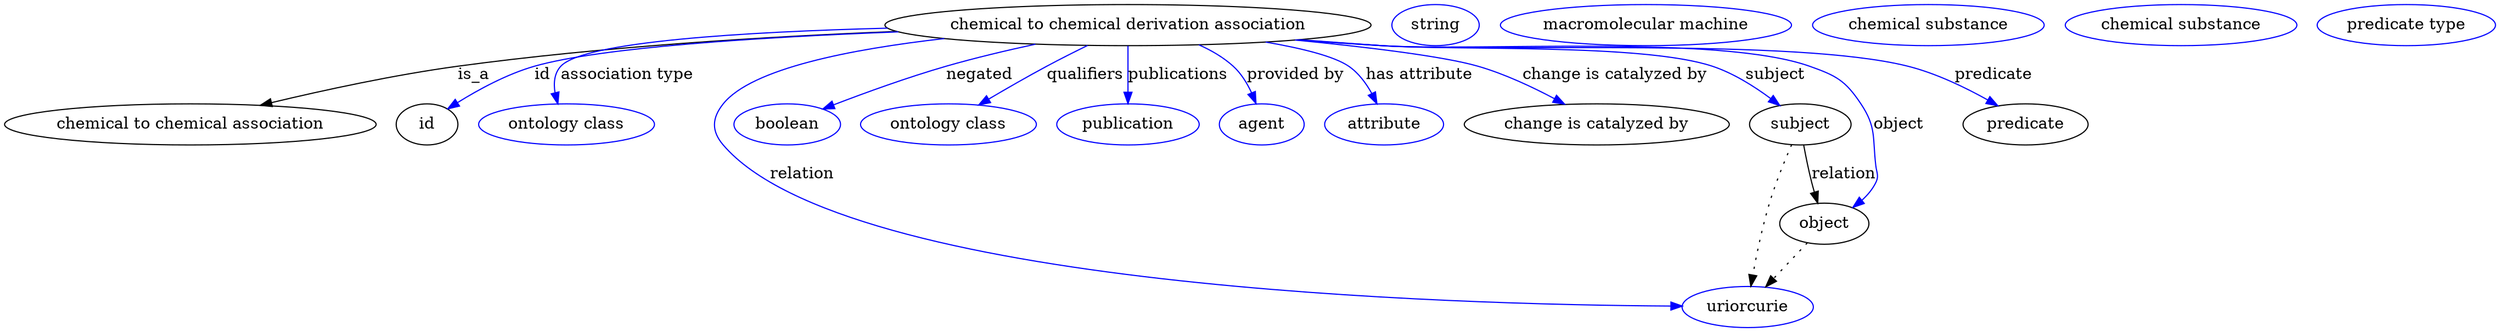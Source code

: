 digraph {
	graph [bb="0,0,1777.5,283"];
	node [label="\N"];
	"chemical to chemical derivation association"	 [height=0.5,
		label="chemical to chemical derivation association",
		pos="818.04,265",
		width=4.6218];
	"chemical to chemical association"	 [height=0.5,
		pos="128.04,178",
		width=3.5566];
	"chemical to chemical derivation association" -> "chemical to chemical association"	 [label=is_a,
		lp="339.04,221.5",
		pos="e,181.82,194.47 657.21,260.33 561.17,255.77 437.06,246.76 328.04,229 281.74,221.46 230.5,208.29 191.47,197.23"];
	id	 [height=0.5,
		pos="301.04,178",
		width=0.75];
	"chemical to chemical derivation association" -> id	 [color=blue,
		label=id,
		lp="390.54,221.5",
		pos="e,318.52,191.97 659.79,259.43 557.6,254.38 434.76,245.16 385.04,229 363.96,222.15 342.63,209.11 326.75,197.94",
		style=solid];
	"association type"	 [color=blue,
		height=0.5,
		label="ontology class",
		pos="408.04,178",
		width=1.7151];
	"chemical to chemical derivation association" -> "association type"	 [color=blue,
		label="association type",
		lp="450.04,221.5",
		pos="e,401.52,196.24 655.38,261.1 547.7,256.78 423.23,247.76 406.04,229 400.48,222.94 399.22,214.57 399.86,206.36",
		style=solid];
	relation	 [color=blue,
		height=0.5,
		label=uriorcurie,
		pos="1258,18",
		width=1.2638];
	"chemical to chemical derivation association" -> relation	 [color=blue,
		label=relation,
		lp="586.04,134.5",
		pos="e,1212.6,19.541 699.22,252.4 627.18,242.01 545.04,224.28 523.04,196 513.21,183.37 512.85,172.34 523.04,160 609.62,55.095 1046,26.807 \
1202.3,19.979",
		style=solid];
	negated	 [color=blue,
		height=0.5,
		label=boolean,
		pos="570.04,178",
		width=1.0652];
	"chemical to chemical derivation association" -> negated	 [color=blue,
		label=negated,
		lp="716.54,221.5",
		pos="e,598.02,190.38 756.33,248.28 736.61,242.58 714.78,235.9 695.04,229 665.15,218.56 632,204.94 607.36,194.4",
		style=solid];
	qualifiers	 [color=blue,
		height=0.5,
		label="ontology class",
		pos="688.04,178",
		width=1.7151];
	"chemical to chemical derivation association" -> qualifiers	 [color=blue,
		label=qualifiers,
		lp="788.04,221.5",
		pos="e,711.9,194.73 790.01,247.23 781.03,241.47 771.08,235.02 762.04,229 748.32,219.87 733.32,209.59 720.44,200.66",
		style=solid];
	publications	 [color=blue,
		height=0.5,
		label=publication,
		pos="818.04,178",
		width=1.3902];
	"chemical to chemical derivation association" -> publications	 [color=blue,
		label=publications,
		lp="851.54,221.5",
		pos="e,818.04,196 818.04,246.97 818.04,235.19 818.04,219.56 818.04,206.16",
		style=solid];
	"provided by"	 [color=blue,
		height=0.5,
		label=agent,
		pos="916.04,178",
		width=0.83048];
	"chemical to chemical derivation association" -> "provided by"	 [color=blue,
		label="provided by",
		lp="934.04,221.5",
		pos="e,909.81,195.78 862.87,247.55 872.25,242.52 881.55,236.36 889.04,229 895.89,222.27 901.4,213.42 905.61,204.99",
		style=solid];
	"has attribute"	 [color=blue,
		height=0.5,
		label=attribute,
		pos="1004,178",
		width=1.1193];
	"chemical to chemical derivation association" -> "has attribute"	 [color=blue,
		label="has attribute",
		lp="1018.5,221.5",
		pos="e,996.57,196.16 907.63,249.77 934.61,243.93 960,236.78 971.04,229 979.61,222.96 986.51,213.91 991.73,205.11",
		style=solid];
	"change is catalyzed by"	 [height=0.5,
		pos="1153,178",
		width=2.5276];
	"chemical to chemical derivation association" -> "change is catalyzed by"	 [color=blue,
		label="change is catalyzed by",
		lp="1152,221.5",
		pos="e,1126.1,195.3 946.79,253.51 982.72,248.17 1021.4,240.37 1056,229 1077.3,222.03 1099.5,210.71 1117.2,200.51",
		style=solid];
	subject	 [height=0.5,
		pos="1298,178",
		width=0.99297];
	"chemical to chemical derivation association" -> subject	 [color=blue,
		label=subject,
		lp="1267.5,221.5",
		pos="e,1279.4,193.68 937.09,252.39 955.8,250.51 974.94,248.65 993.04,247 1092.9,237.87 1122.9,260.91 1218,229 1237.2,222.56 1256.4,210.55 \
1271.2,199.81",
		style=solid];
	object	 [height=0.5,
		pos="1318,91",
		width=0.9027];
	"chemical to chemical derivation association" -> object	 [color=blue,
		label=object,
		lp="1370,178",
		pos="e,1338.2,105.27 935.64,252.22 954.81,250.33 974.47,248.52 993.04,247 1059.2,241.6 1227.9,249.42 1291,229 1317.1,220.57 1327.3,218.4 \
1343,196 1357.2,175.88 1352.4,166.44 1355,142 1355.8,135.37 1357.6,133.14 1355,127 1352.8,121.74 1349.4,116.86 1345.5,112.51",
		style=solid];
	predicate	 [height=0.5,
		pos="1465,178",
		width=1.1916];
	"chemical to chemical derivation association" -> predicate	 [color=blue,
		label=predicate,
		lp="1439,221.5",
		pos="e,1445.8,194.13 934.68,252.08 954.15,250.18 974.15,248.4 993.04,247 1079.8,240.55 1301,255.03 1384,229 1403.4,222.93 1422.7,211.06 \
1437.6,200.29",
		style=solid];
	association_id	 [color=blue,
		height=0.5,
		label=string,
		pos="1033,265",
		width=0.84854];
	"chemical to chemical derivation association_change is catalyzed by"	 [color=blue,
		height=0.5,
		label="macromolecular machine",
		pos="1183,265",
		width=2.8164];
	subject -> relation	 [pos="e,1261.3,36.239 1292.1,159.97 1287.6,146.12 1281.5,126.47 1277,109 1271.7,88.088 1266.7,64.188 1263.2,46.13",
		style=dotted];
	subject -> object	 [label=relation,
		lp="1330,134.5",
		pos="e,1313.9,109 1302.2,159.97 1304.9,148.08 1308.6,132.25 1311.7,118.76"];
	"chemical to chemical derivation association_subject"	 [color=blue,
		height=0.5,
		label="chemical substance",
		pos="1382,265",
		width=2.2026];
	object -> relation	 [pos="e,1272.2,35.261 1304.4,74.435 1296.8,65.207 1287.2,53.528 1278.7,43.191",
		style=dotted];
	"chemical to chemical derivation association_object"	 [color=blue,
		height=0.5,
		label="chemical substance",
		pos="1559,265",
		width=2.2026];
	"chemical to chemical derivation association_predicate"	 [color=blue,
		height=0.5,
		label="predicate type",
		pos="1717,265",
		width=1.679];
}
